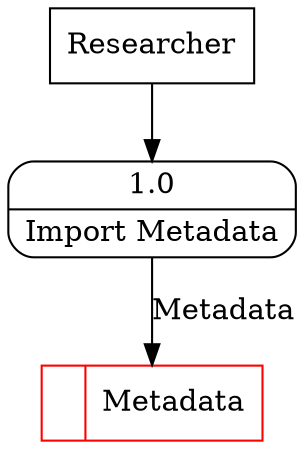 digraph dfd2{ 
node[shape=record]
200 [label="<f0>  |<f1> Metadata " color=red];
201 [label="Researcher" shape=box];
202 [label="{<f0> 1.0|<f1> Import Metadata }" shape=Mrecord];
201 -> 202
202 -> 200 [label="Metadata"]
}